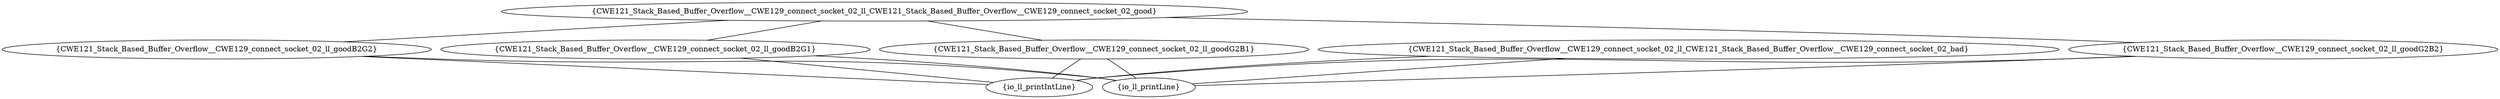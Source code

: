graph "cg graph" {
CWE121_Stack_Based_Buffer_Overflow__CWE129_connect_socket_02_ll_goodB2G2 [label="{CWE121_Stack_Based_Buffer_Overflow__CWE129_connect_socket_02_ll_goodB2G2}"];
io_ll_printIntLine [label="{io_ll_printIntLine}"];
io_ll_printLine [label="{io_ll_printLine}"];
CWE121_Stack_Based_Buffer_Overflow__CWE129_connect_socket_02_ll_CWE121_Stack_Based_Buffer_Overflow__CWE129_connect_socket_02_good [label="{CWE121_Stack_Based_Buffer_Overflow__CWE129_connect_socket_02_ll_CWE121_Stack_Based_Buffer_Overflow__CWE129_connect_socket_02_good}"];
CWE121_Stack_Based_Buffer_Overflow__CWE129_connect_socket_02_ll_goodB2G1 [label="{CWE121_Stack_Based_Buffer_Overflow__CWE129_connect_socket_02_ll_goodB2G1}"];
CWE121_Stack_Based_Buffer_Overflow__CWE129_connect_socket_02_ll_goodG2B1 [label="{CWE121_Stack_Based_Buffer_Overflow__CWE129_connect_socket_02_ll_goodG2B1}"];
CWE121_Stack_Based_Buffer_Overflow__CWE129_connect_socket_02_ll_goodG2B2 [label="{CWE121_Stack_Based_Buffer_Overflow__CWE129_connect_socket_02_ll_goodG2B2}"];
CWE121_Stack_Based_Buffer_Overflow__CWE129_connect_socket_02_ll_CWE121_Stack_Based_Buffer_Overflow__CWE129_connect_socket_02_bad [label="{CWE121_Stack_Based_Buffer_Overflow__CWE129_connect_socket_02_ll_CWE121_Stack_Based_Buffer_Overflow__CWE129_connect_socket_02_bad}"];
CWE121_Stack_Based_Buffer_Overflow__CWE129_connect_socket_02_ll_goodB2G2 -- io_ll_printIntLine;
CWE121_Stack_Based_Buffer_Overflow__CWE129_connect_socket_02_ll_goodB2G2 -- io_ll_printLine;
CWE121_Stack_Based_Buffer_Overflow__CWE129_connect_socket_02_ll_CWE121_Stack_Based_Buffer_Overflow__CWE129_connect_socket_02_good -- CWE121_Stack_Based_Buffer_Overflow__CWE129_connect_socket_02_ll_goodB2G1;
CWE121_Stack_Based_Buffer_Overflow__CWE129_connect_socket_02_ll_CWE121_Stack_Based_Buffer_Overflow__CWE129_connect_socket_02_good -- CWE121_Stack_Based_Buffer_Overflow__CWE129_connect_socket_02_ll_goodB2G2;
CWE121_Stack_Based_Buffer_Overflow__CWE129_connect_socket_02_ll_CWE121_Stack_Based_Buffer_Overflow__CWE129_connect_socket_02_good -- CWE121_Stack_Based_Buffer_Overflow__CWE129_connect_socket_02_ll_goodG2B1;
CWE121_Stack_Based_Buffer_Overflow__CWE129_connect_socket_02_ll_CWE121_Stack_Based_Buffer_Overflow__CWE129_connect_socket_02_good -- CWE121_Stack_Based_Buffer_Overflow__CWE129_connect_socket_02_ll_goodG2B2;
CWE121_Stack_Based_Buffer_Overflow__CWE129_connect_socket_02_ll_goodG2B1 -- io_ll_printIntLine;
CWE121_Stack_Based_Buffer_Overflow__CWE129_connect_socket_02_ll_goodG2B1 -- io_ll_printLine;
CWE121_Stack_Based_Buffer_Overflow__CWE129_connect_socket_02_ll_CWE121_Stack_Based_Buffer_Overflow__CWE129_connect_socket_02_bad -- io_ll_printIntLine;
CWE121_Stack_Based_Buffer_Overflow__CWE129_connect_socket_02_ll_CWE121_Stack_Based_Buffer_Overflow__CWE129_connect_socket_02_bad -- io_ll_printLine;
CWE121_Stack_Based_Buffer_Overflow__CWE129_connect_socket_02_ll_goodG2B2 -- io_ll_printIntLine;
CWE121_Stack_Based_Buffer_Overflow__CWE129_connect_socket_02_ll_goodG2B2 -- io_ll_printLine;
CWE121_Stack_Based_Buffer_Overflow__CWE129_connect_socket_02_ll_goodB2G1 -- io_ll_printIntLine;
CWE121_Stack_Based_Buffer_Overflow__CWE129_connect_socket_02_ll_goodB2G1 -- io_ll_printLine;
}
